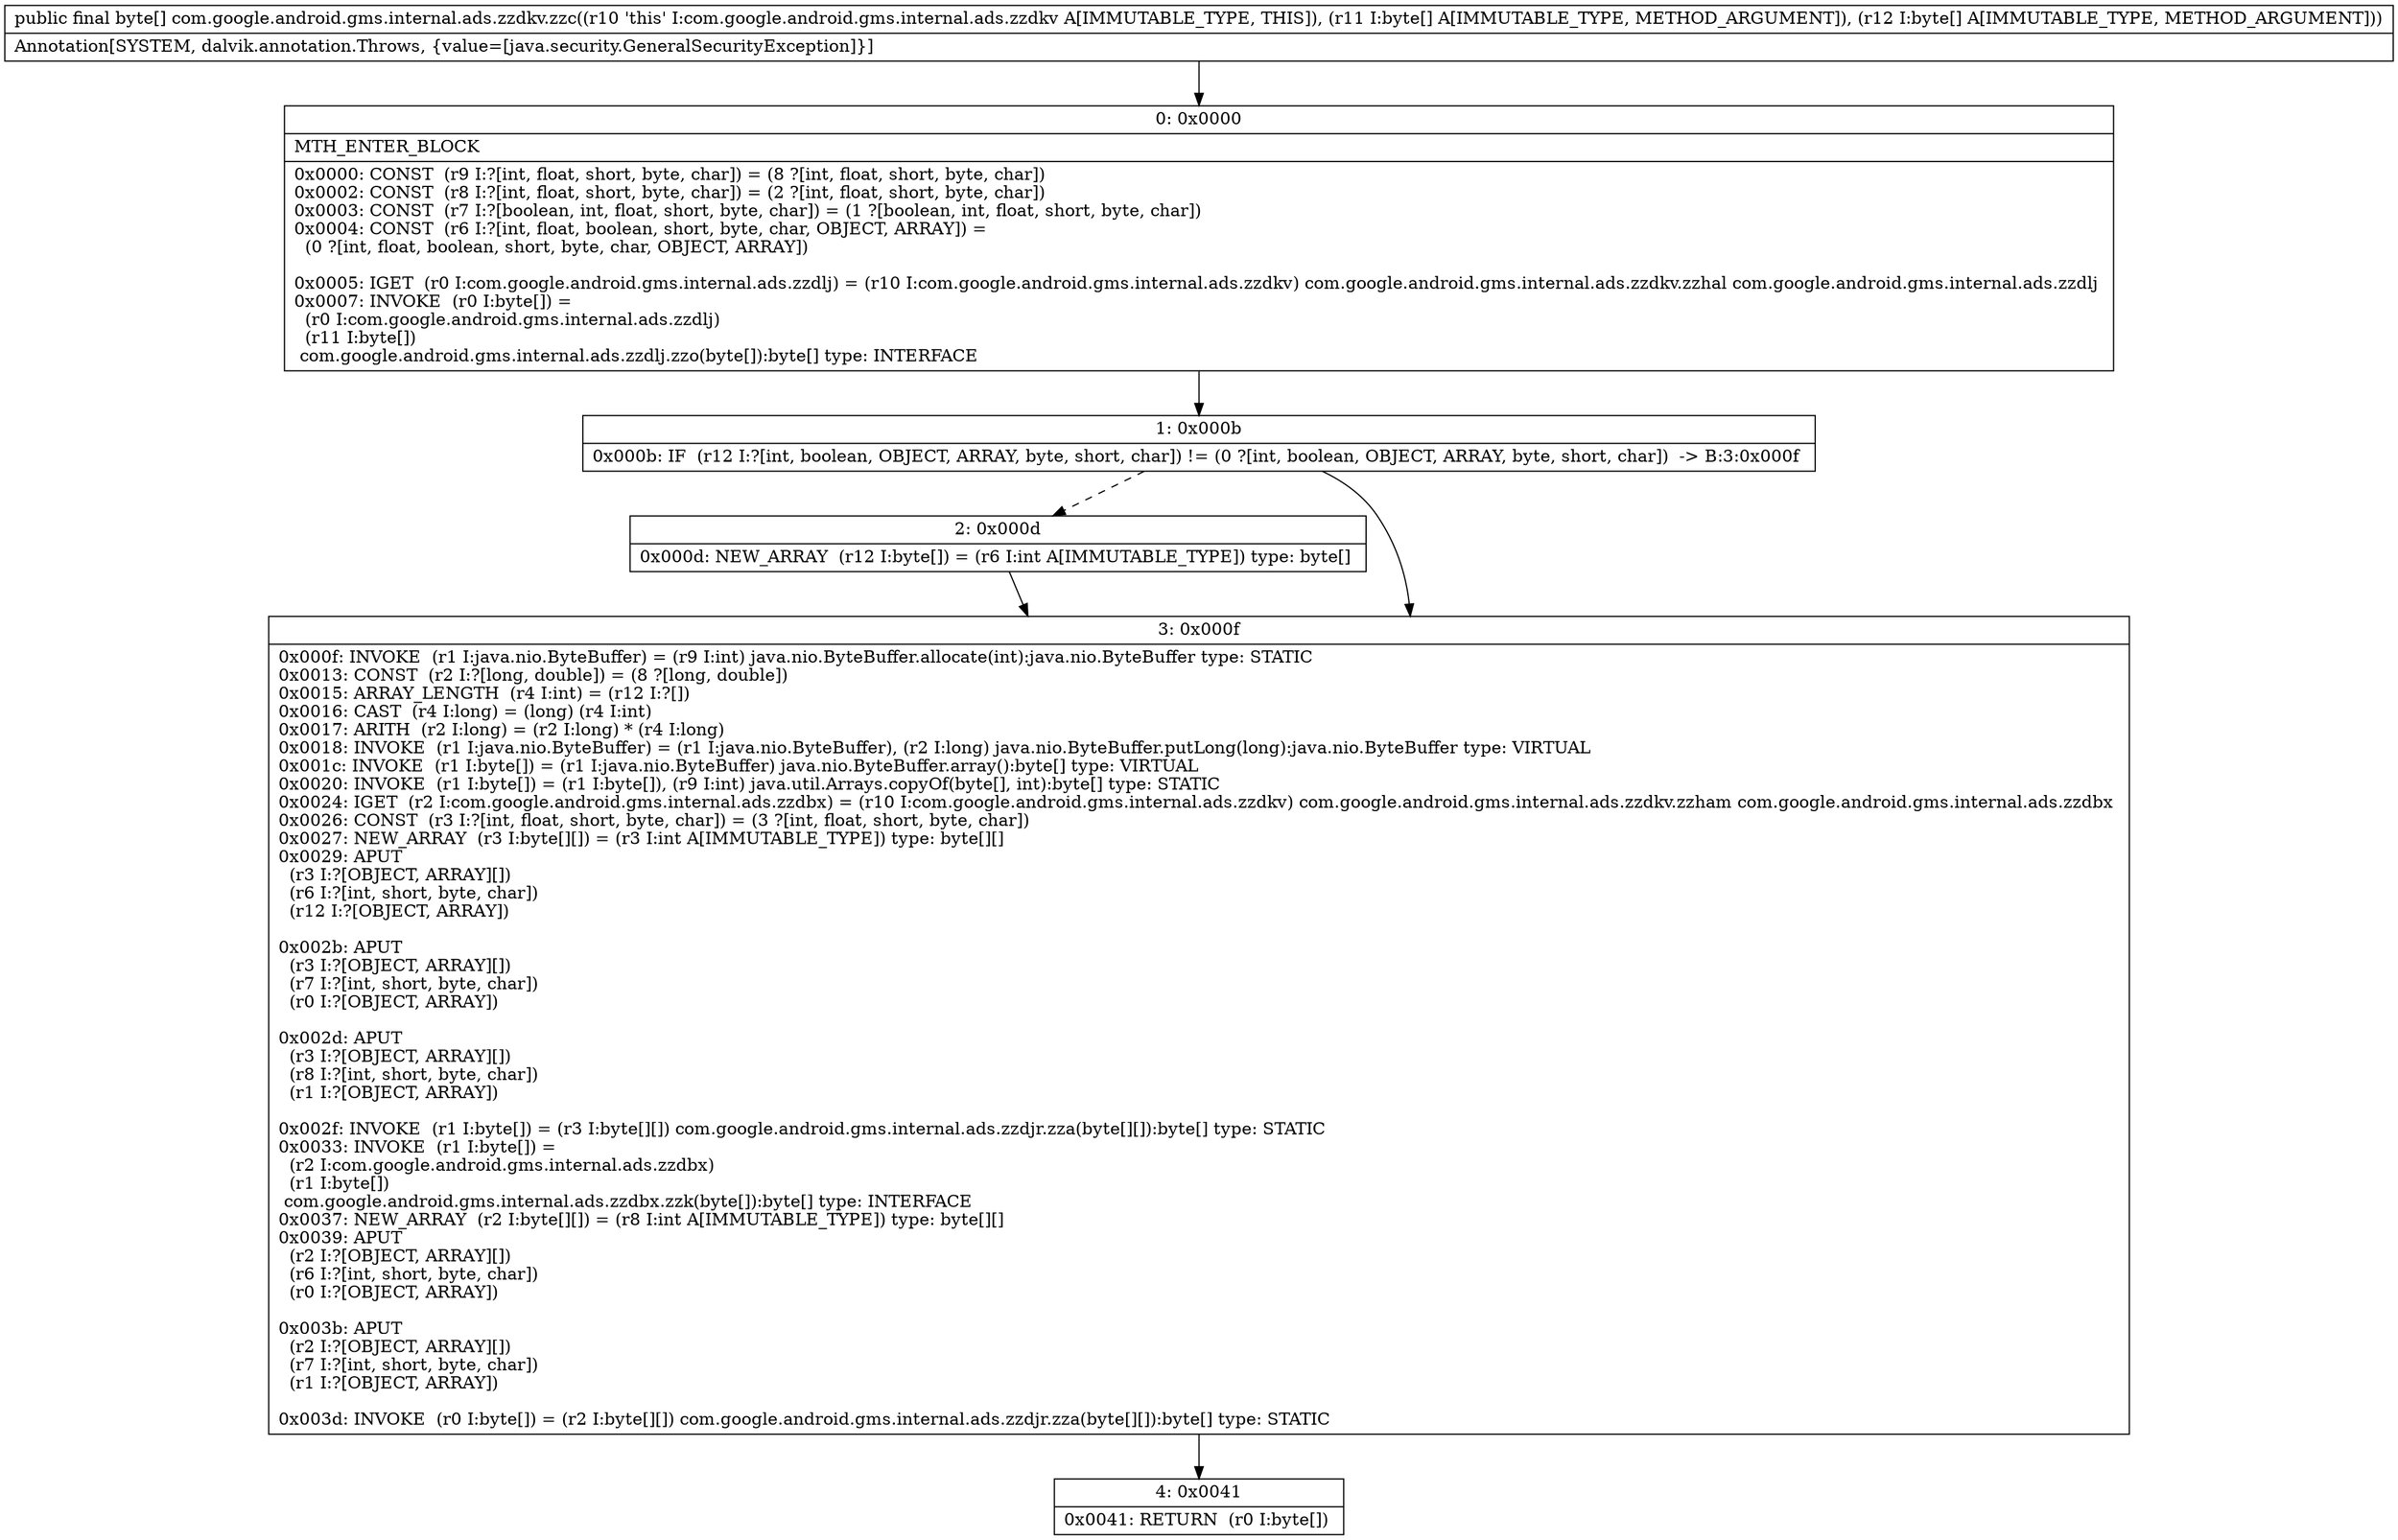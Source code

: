 digraph "CFG forcom.google.android.gms.internal.ads.zzdkv.zzc([B[B)[B" {
Node_0 [shape=record,label="{0\:\ 0x0000|MTH_ENTER_BLOCK\l|0x0000: CONST  (r9 I:?[int, float, short, byte, char]) = (8 ?[int, float, short, byte, char]) \l0x0002: CONST  (r8 I:?[int, float, short, byte, char]) = (2 ?[int, float, short, byte, char]) \l0x0003: CONST  (r7 I:?[boolean, int, float, short, byte, char]) = (1 ?[boolean, int, float, short, byte, char]) \l0x0004: CONST  (r6 I:?[int, float, boolean, short, byte, char, OBJECT, ARRAY]) = \l  (0 ?[int, float, boolean, short, byte, char, OBJECT, ARRAY])\l \l0x0005: IGET  (r0 I:com.google.android.gms.internal.ads.zzdlj) = (r10 I:com.google.android.gms.internal.ads.zzdkv) com.google.android.gms.internal.ads.zzdkv.zzhal com.google.android.gms.internal.ads.zzdlj \l0x0007: INVOKE  (r0 I:byte[]) = \l  (r0 I:com.google.android.gms.internal.ads.zzdlj)\l  (r11 I:byte[])\l com.google.android.gms.internal.ads.zzdlj.zzo(byte[]):byte[] type: INTERFACE \l}"];
Node_1 [shape=record,label="{1\:\ 0x000b|0x000b: IF  (r12 I:?[int, boolean, OBJECT, ARRAY, byte, short, char]) != (0 ?[int, boolean, OBJECT, ARRAY, byte, short, char])  \-\> B:3:0x000f \l}"];
Node_2 [shape=record,label="{2\:\ 0x000d|0x000d: NEW_ARRAY  (r12 I:byte[]) = (r6 I:int A[IMMUTABLE_TYPE]) type: byte[] \l}"];
Node_3 [shape=record,label="{3\:\ 0x000f|0x000f: INVOKE  (r1 I:java.nio.ByteBuffer) = (r9 I:int) java.nio.ByteBuffer.allocate(int):java.nio.ByteBuffer type: STATIC \l0x0013: CONST  (r2 I:?[long, double]) = (8 ?[long, double]) \l0x0015: ARRAY_LENGTH  (r4 I:int) = (r12 I:?[]) \l0x0016: CAST  (r4 I:long) = (long) (r4 I:int) \l0x0017: ARITH  (r2 I:long) = (r2 I:long) * (r4 I:long) \l0x0018: INVOKE  (r1 I:java.nio.ByteBuffer) = (r1 I:java.nio.ByteBuffer), (r2 I:long) java.nio.ByteBuffer.putLong(long):java.nio.ByteBuffer type: VIRTUAL \l0x001c: INVOKE  (r1 I:byte[]) = (r1 I:java.nio.ByteBuffer) java.nio.ByteBuffer.array():byte[] type: VIRTUAL \l0x0020: INVOKE  (r1 I:byte[]) = (r1 I:byte[]), (r9 I:int) java.util.Arrays.copyOf(byte[], int):byte[] type: STATIC \l0x0024: IGET  (r2 I:com.google.android.gms.internal.ads.zzdbx) = (r10 I:com.google.android.gms.internal.ads.zzdkv) com.google.android.gms.internal.ads.zzdkv.zzham com.google.android.gms.internal.ads.zzdbx \l0x0026: CONST  (r3 I:?[int, float, short, byte, char]) = (3 ?[int, float, short, byte, char]) \l0x0027: NEW_ARRAY  (r3 I:byte[][]) = (r3 I:int A[IMMUTABLE_TYPE]) type: byte[][] \l0x0029: APUT  \l  (r3 I:?[OBJECT, ARRAY][])\l  (r6 I:?[int, short, byte, char])\l  (r12 I:?[OBJECT, ARRAY])\l \l0x002b: APUT  \l  (r3 I:?[OBJECT, ARRAY][])\l  (r7 I:?[int, short, byte, char])\l  (r0 I:?[OBJECT, ARRAY])\l \l0x002d: APUT  \l  (r3 I:?[OBJECT, ARRAY][])\l  (r8 I:?[int, short, byte, char])\l  (r1 I:?[OBJECT, ARRAY])\l \l0x002f: INVOKE  (r1 I:byte[]) = (r3 I:byte[][]) com.google.android.gms.internal.ads.zzdjr.zza(byte[][]):byte[] type: STATIC \l0x0033: INVOKE  (r1 I:byte[]) = \l  (r2 I:com.google.android.gms.internal.ads.zzdbx)\l  (r1 I:byte[])\l com.google.android.gms.internal.ads.zzdbx.zzk(byte[]):byte[] type: INTERFACE \l0x0037: NEW_ARRAY  (r2 I:byte[][]) = (r8 I:int A[IMMUTABLE_TYPE]) type: byte[][] \l0x0039: APUT  \l  (r2 I:?[OBJECT, ARRAY][])\l  (r6 I:?[int, short, byte, char])\l  (r0 I:?[OBJECT, ARRAY])\l \l0x003b: APUT  \l  (r2 I:?[OBJECT, ARRAY][])\l  (r7 I:?[int, short, byte, char])\l  (r1 I:?[OBJECT, ARRAY])\l \l0x003d: INVOKE  (r0 I:byte[]) = (r2 I:byte[][]) com.google.android.gms.internal.ads.zzdjr.zza(byte[][]):byte[] type: STATIC \l}"];
Node_4 [shape=record,label="{4\:\ 0x0041|0x0041: RETURN  (r0 I:byte[]) \l}"];
MethodNode[shape=record,label="{public final byte[] com.google.android.gms.internal.ads.zzdkv.zzc((r10 'this' I:com.google.android.gms.internal.ads.zzdkv A[IMMUTABLE_TYPE, THIS]), (r11 I:byte[] A[IMMUTABLE_TYPE, METHOD_ARGUMENT]), (r12 I:byte[] A[IMMUTABLE_TYPE, METHOD_ARGUMENT]))  | Annotation[SYSTEM, dalvik.annotation.Throws, \{value=[java.security.GeneralSecurityException]\}]\l}"];
MethodNode -> Node_0;
Node_0 -> Node_1;
Node_1 -> Node_2[style=dashed];
Node_1 -> Node_3;
Node_2 -> Node_3;
Node_3 -> Node_4;
}


